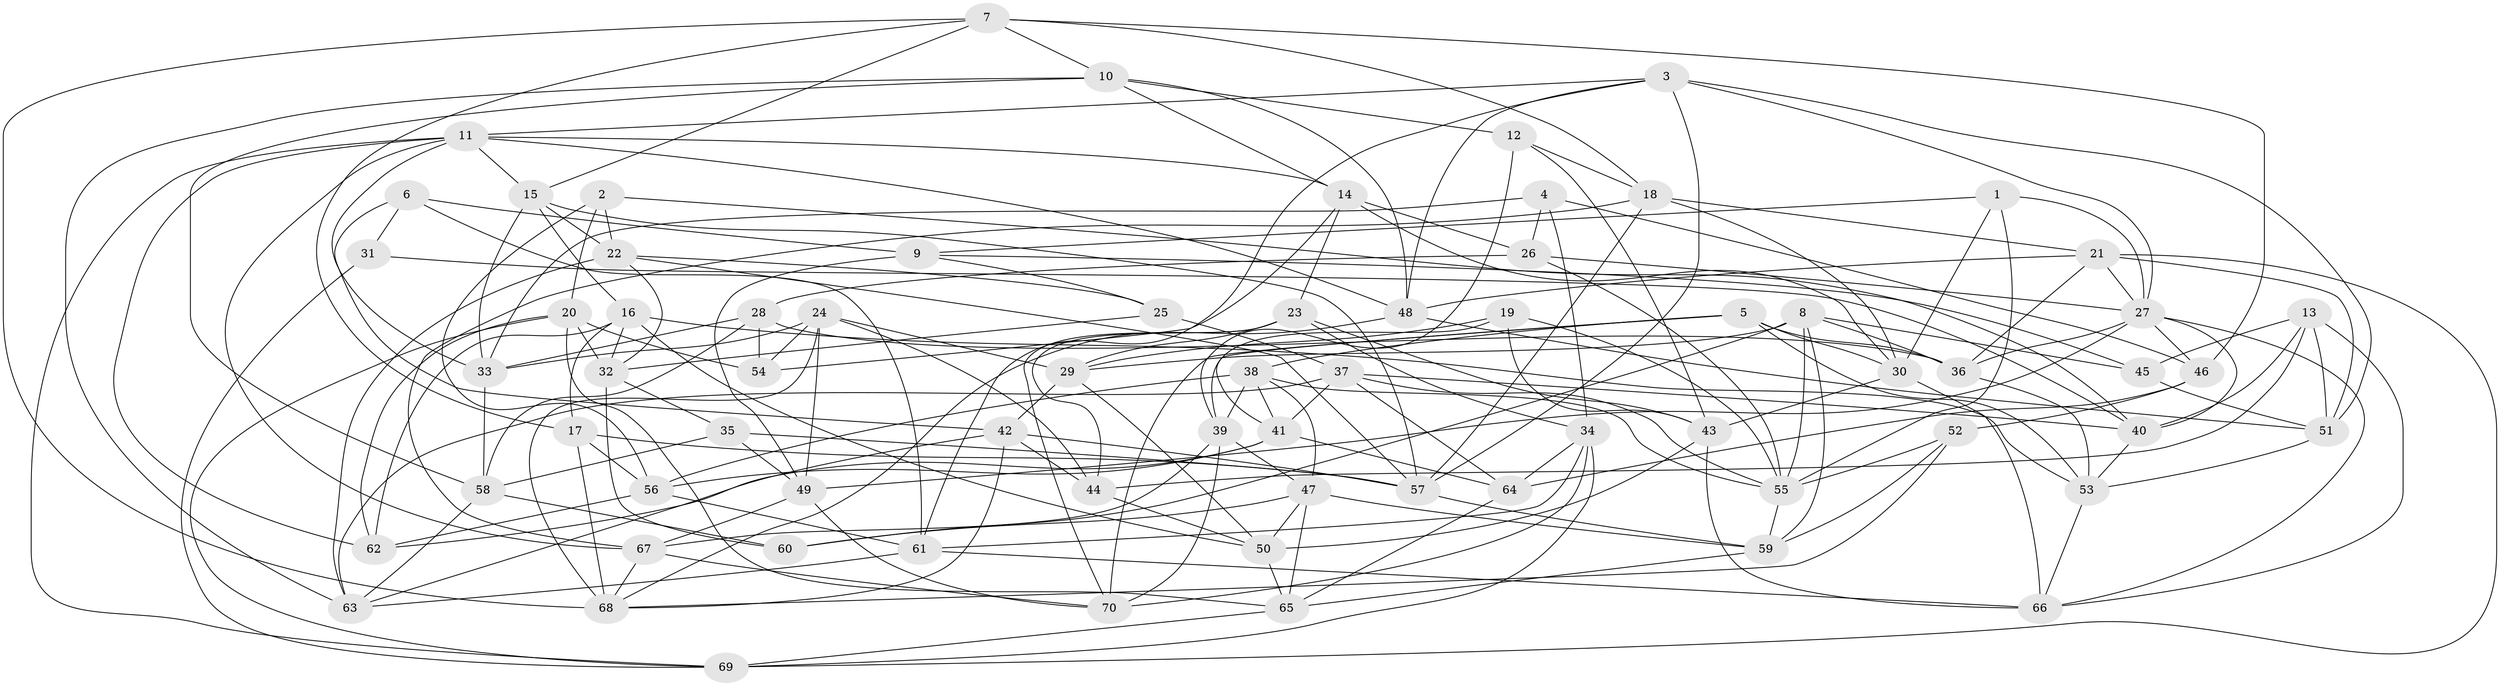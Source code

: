// original degree distribution, {4: 1.0}
// Generated by graph-tools (version 1.1) at 2025/03/03/09/25 03:03:09]
// undirected, 70 vertices, 197 edges
graph export_dot {
graph [start="1"]
  node [color=gray90,style=filled];
  1;
  2;
  3;
  4;
  5;
  6;
  7;
  8;
  9;
  10;
  11;
  12;
  13;
  14;
  15;
  16;
  17;
  18;
  19;
  20;
  21;
  22;
  23;
  24;
  25;
  26;
  27;
  28;
  29;
  30;
  31;
  32;
  33;
  34;
  35;
  36;
  37;
  38;
  39;
  40;
  41;
  42;
  43;
  44;
  45;
  46;
  47;
  48;
  49;
  50;
  51;
  52;
  53;
  54;
  55;
  56;
  57;
  58;
  59;
  60;
  61;
  62;
  63;
  64;
  65;
  66;
  67;
  68;
  69;
  70;
  1 -- 9 [weight=1.0];
  1 -- 27 [weight=1.0];
  1 -- 30 [weight=1.0];
  1 -- 55 [weight=1.0];
  2 -- 20 [weight=1.0];
  2 -- 22 [weight=1.0];
  2 -- 40 [weight=1.0];
  2 -- 56 [weight=1.0];
  3 -- 11 [weight=1.0];
  3 -- 27 [weight=1.0];
  3 -- 48 [weight=1.0];
  3 -- 51 [weight=1.0];
  3 -- 57 [weight=1.0];
  3 -- 61 [weight=1.0];
  4 -- 26 [weight=1.0];
  4 -- 33 [weight=1.0];
  4 -- 34 [weight=1.0];
  4 -- 46 [weight=1.0];
  5 -- 30 [weight=1.0];
  5 -- 36 [weight=1.0];
  5 -- 38 [weight=1.0];
  5 -- 39 [weight=1.0];
  5 -- 53 [weight=1.0];
  5 -- 70 [weight=1.0];
  6 -- 9 [weight=2.0];
  6 -- 31 [weight=2.0];
  6 -- 42 [weight=1.0];
  6 -- 61 [weight=1.0];
  7 -- 10 [weight=1.0];
  7 -- 15 [weight=1.0];
  7 -- 17 [weight=1.0];
  7 -- 18 [weight=1.0];
  7 -- 46 [weight=1.0];
  7 -- 68 [weight=1.0];
  8 -- 29 [weight=1.0];
  8 -- 36 [weight=1.0];
  8 -- 45 [weight=1.0];
  8 -- 55 [weight=1.0];
  8 -- 59 [weight=1.0];
  8 -- 60 [weight=1.0];
  9 -- 25 [weight=1.0];
  9 -- 45 [weight=1.0];
  9 -- 49 [weight=1.0];
  10 -- 12 [weight=1.0];
  10 -- 14 [weight=1.0];
  10 -- 48 [weight=1.0];
  10 -- 58 [weight=1.0];
  10 -- 63 [weight=1.0];
  11 -- 14 [weight=1.0];
  11 -- 15 [weight=1.0];
  11 -- 33 [weight=1.0];
  11 -- 48 [weight=1.0];
  11 -- 62 [weight=1.0];
  11 -- 67 [weight=1.0];
  11 -- 69 [weight=1.0];
  12 -- 18 [weight=1.0];
  12 -- 39 [weight=1.0];
  12 -- 43 [weight=1.0];
  13 -- 40 [weight=1.0];
  13 -- 44 [weight=2.0];
  13 -- 45 [weight=1.0];
  13 -- 51 [weight=1.0];
  13 -- 66 [weight=1.0];
  14 -- 23 [weight=1.0];
  14 -- 26 [weight=1.0];
  14 -- 30 [weight=1.0];
  14 -- 54 [weight=1.0];
  15 -- 16 [weight=1.0];
  15 -- 22 [weight=1.0];
  15 -- 33 [weight=1.0];
  15 -- 57 [weight=1.0];
  16 -- 17 [weight=1.0];
  16 -- 32 [weight=1.0];
  16 -- 50 [weight=1.0];
  16 -- 53 [weight=1.0];
  16 -- 62 [weight=1.0];
  17 -- 56 [weight=1.0];
  17 -- 57 [weight=1.0];
  17 -- 68 [weight=2.0];
  18 -- 21 [weight=1.0];
  18 -- 30 [weight=1.0];
  18 -- 57 [weight=1.0];
  18 -- 67 [weight=1.0];
  19 -- 29 [weight=1.0];
  19 -- 41 [weight=1.0];
  19 -- 43 [weight=1.0];
  19 -- 55 [weight=1.0];
  20 -- 32 [weight=1.0];
  20 -- 54 [weight=2.0];
  20 -- 62 [weight=2.0];
  20 -- 65 [weight=1.0];
  20 -- 69 [weight=1.0];
  21 -- 27 [weight=1.0];
  21 -- 36 [weight=1.0];
  21 -- 48 [weight=1.0];
  21 -- 51 [weight=1.0];
  21 -- 69 [weight=1.0];
  22 -- 25 [weight=1.0];
  22 -- 32 [weight=1.0];
  22 -- 57 [weight=1.0];
  22 -- 63 [weight=1.0];
  23 -- 29 [weight=1.0];
  23 -- 34 [weight=1.0];
  23 -- 43 [weight=1.0];
  23 -- 44 [weight=1.0];
  23 -- 70 [weight=1.0];
  24 -- 29 [weight=1.0];
  24 -- 33 [weight=1.0];
  24 -- 44 [weight=1.0];
  24 -- 49 [weight=1.0];
  24 -- 54 [weight=1.0];
  24 -- 68 [weight=1.0];
  25 -- 32 [weight=1.0];
  25 -- 37 [weight=1.0];
  26 -- 27 [weight=2.0];
  26 -- 28 [weight=1.0];
  26 -- 55 [weight=1.0];
  27 -- 36 [weight=1.0];
  27 -- 40 [weight=1.0];
  27 -- 46 [weight=1.0];
  27 -- 49 [weight=1.0];
  27 -- 66 [weight=1.0];
  28 -- 33 [weight=1.0];
  28 -- 36 [weight=1.0];
  28 -- 54 [weight=2.0];
  28 -- 58 [weight=1.0];
  29 -- 42 [weight=1.0];
  29 -- 50 [weight=1.0];
  30 -- 43 [weight=1.0];
  30 -- 66 [weight=1.0];
  31 -- 40 [weight=1.0];
  31 -- 69 [weight=1.0];
  32 -- 35 [weight=1.0];
  32 -- 60 [weight=1.0];
  33 -- 58 [weight=1.0];
  34 -- 61 [weight=1.0];
  34 -- 64 [weight=1.0];
  34 -- 69 [weight=1.0];
  34 -- 70 [weight=1.0];
  35 -- 49 [weight=1.0];
  35 -- 57 [weight=1.0];
  35 -- 58 [weight=1.0];
  36 -- 53 [weight=1.0];
  37 -- 40 [weight=1.0];
  37 -- 41 [weight=1.0];
  37 -- 55 [weight=1.0];
  37 -- 63 [weight=1.0];
  37 -- 64 [weight=1.0];
  38 -- 39 [weight=1.0];
  38 -- 41 [weight=1.0];
  38 -- 47 [weight=1.0];
  38 -- 55 [weight=1.0];
  38 -- 56 [weight=1.0];
  39 -- 47 [weight=1.0];
  39 -- 67 [weight=1.0];
  39 -- 70 [weight=1.0];
  40 -- 53 [weight=1.0];
  41 -- 56 [weight=1.0];
  41 -- 62 [weight=1.0];
  41 -- 64 [weight=1.0];
  42 -- 44 [weight=1.0];
  42 -- 57 [weight=1.0];
  42 -- 63 [weight=1.0];
  42 -- 68 [weight=1.0];
  43 -- 50 [weight=1.0];
  43 -- 66 [weight=1.0];
  44 -- 50 [weight=1.0];
  45 -- 51 [weight=1.0];
  46 -- 52 [weight=1.0];
  46 -- 64 [weight=2.0];
  47 -- 50 [weight=1.0];
  47 -- 59 [weight=1.0];
  47 -- 60 [weight=1.0];
  47 -- 65 [weight=1.0];
  48 -- 51 [weight=1.0];
  48 -- 68 [weight=1.0];
  49 -- 67 [weight=1.0];
  49 -- 70 [weight=1.0];
  50 -- 65 [weight=1.0];
  51 -- 53 [weight=1.0];
  52 -- 55 [weight=1.0];
  52 -- 59 [weight=1.0];
  52 -- 68 [weight=1.0];
  53 -- 66 [weight=1.0];
  55 -- 59 [weight=1.0];
  56 -- 61 [weight=1.0];
  56 -- 62 [weight=1.0];
  57 -- 59 [weight=1.0];
  58 -- 60 [weight=1.0];
  58 -- 63 [weight=1.0];
  59 -- 65 [weight=1.0];
  61 -- 63 [weight=1.0];
  61 -- 66 [weight=1.0];
  64 -- 65 [weight=1.0];
  65 -- 69 [weight=1.0];
  67 -- 68 [weight=1.0];
  67 -- 70 [weight=1.0];
}
